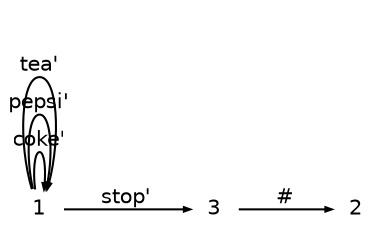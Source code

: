 digraph g
{
   graph [rankdir=LR];
   edge [arrowsize=0.3,fontsize=10,fontname=Helvetica];
   node [shape=plaintext,width=.3,height=.2,fontsize=10,fontname=Helvetica];
   1->1 [label="coke'"];
   1->1 [label="pepsi'"];
   1->1 [label="tea'"];
   1->3 [label="stop'"];
   3->2 [label="#"];
}
